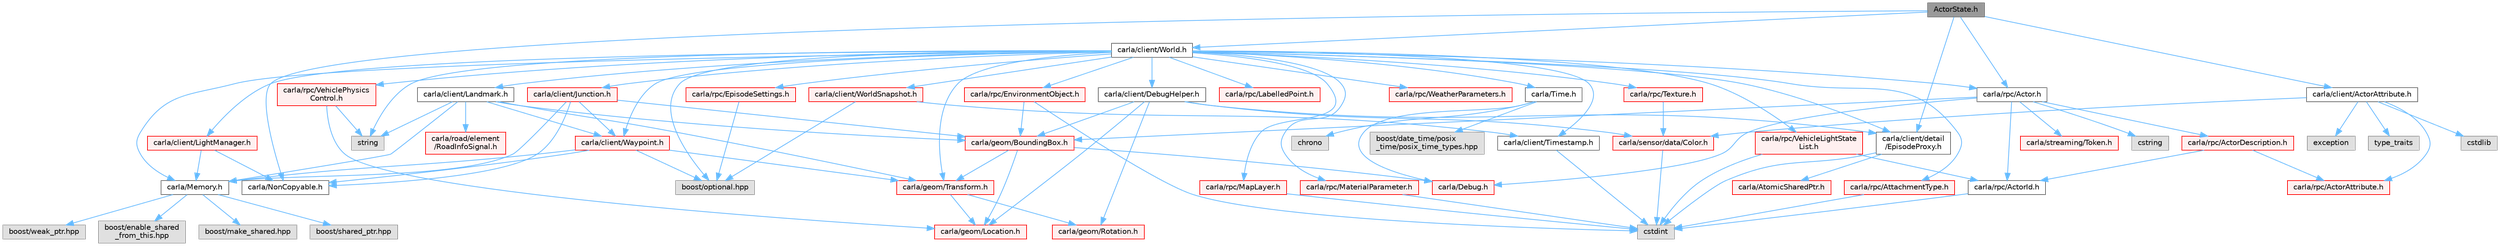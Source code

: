 digraph "ActorState.h"
{
 // INTERACTIVE_SVG=YES
 // LATEX_PDF_SIZE
  bgcolor="transparent";
  edge [fontname=Helvetica,fontsize=10,labelfontname=Helvetica,labelfontsize=10];
  node [fontname=Helvetica,fontsize=10,shape=box,height=0.2,width=0.4];
  Node1 [id="Node000001",label="ActorState.h",height=0.2,width=0.4,color="gray40", fillcolor="grey60", style="filled", fontcolor="black",tooltip=" "];
  Node1 -> Node2 [id="edge1_Node000001_Node000002",color="steelblue1",style="solid",tooltip=" "];
  Node2 [id="Node000002",label="carla/NonCopyable.h",height=0.2,width=0.4,color="grey40", fillcolor="white", style="filled",URL="$d4/dd8/LibCarla_2source_2carla_2NonCopyable_8h.html",tooltip=" "];
  Node1 -> Node3 [id="edge2_Node000001_Node000003",color="steelblue1",style="solid",tooltip=" "];
  Node3 [id="Node000003",label="carla/client/World.h",height=0.2,width=0.4,color="grey40", fillcolor="white", style="filled",URL="$dd/d5b/World_8h.html",tooltip=" "];
  Node3 -> Node4 [id="edge3_Node000003_Node000004",color="steelblue1",style="solid",tooltip=" "];
  Node4 [id="Node000004",label="carla/Memory.h",height=0.2,width=0.4,color="grey40", fillcolor="white", style="filled",URL="$de/d5c/Memory_8h.html",tooltip=" "];
  Node4 -> Node5 [id="edge4_Node000004_Node000005",color="steelblue1",style="solid",tooltip=" "];
  Node5 [id="Node000005",label="boost/enable_shared\l_from_this.hpp",height=0.2,width=0.4,color="grey60", fillcolor="#E0E0E0", style="filled",tooltip=" "];
  Node4 -> Node6 [id="edge5_Node000004_Node000006",color="steelblue1",style="solid",tooltip=" "];
  Node6 [id="Node000006",label="boost/make_shared.hpp",height=0.2,width=0.4,color="grey60", fillcolor="#E0E0E0", style="filled",tooltip=" "];
  Node4 -> Node7 [id="edge6_Node000004_Node000007",color="steelblue1",style="solid",tooltip=" "];
  Node7 [id="Node000007",label="boost/shared_ptr.hpp",height=0.2,width=0.4,color="grey60", fillcolor="#E0E0E0", style="filled",tooltip=" "];
  Node4 -> Node8 [id="edge7_Node000004_Node000008",color="steelblue1",style="solid",tooltip=" "];
  Node8 [id="Node000008",label="boost/weak_ptr.hpp",height=0.2,width=0.4,color="grey60", fillcolor="#E0E0E0", style="filled",tooltip=" "];
  Node3 -> Node9 [id="edge8_Node000003_Node000009",color="steelblue1",style="solid",tooltip=" "];
  Node9 [id="Node000009",label="carla/Time.h",height=0.2,width=0.4,color="grey40", fillcolor="white", style="filled",URL="$d2/d33/Time_8h.html",tooltip=" "];
  Node9 -> Node10 [id="edge9_Node000009_Node000010",color="steelblue1",style="solid",tooltip=" "];
  Node10 [id="Node000010",label="carla/Debug.h",height=0.2,width=0.4,color="red", fillcolor="#FFF0F0", style="filled",URL="$d4/deb/Debug_8h.html",tooltip=" "];
  Node9 -> Node14 [id="edge10_Node000009_Node000014",color="steelblue1",style="solid",tooltip=" "];
  Node14 [id="Node000014",label="boost/date_time/posix\l_time/posix_time_types.hpp",height=0.2,width=0.4,color="grey60", fillcolor="#E0E0E0", style="filled",tooltip=" "];
  Node9 -> Node15 [id="edge11_Node000009_Node000015",color="steelblue1",style="solid",tooltip=" "];
  Node15 [id="Node000015",label="chrono",height=0.2,width=0.4,color="grey60", fillcolor="#E0E0E0", style="filled",tooltip=" "];
  Node3 -> Node16 [id="edge12_Node000003_Node000016",color="steelblue1",style="solid",tooltip=" "];
  Node16 [id="Node000016",label="carla/client/DebugHelper.h",height=0.2,width=0.4,color="grey40", fillcolor="white", style="filled",URL="$d1/dbe/DebugHelper_8h.html",tooltip=" "];
  Node16 -> Node17 [id="edge13_Node000016_Node000017",color="steelblue1",style="solid",tooltip=" "];
  Node17 [id="Node000017",label="carla/client/detail\l/EpisodeProxy.h",height=0.2,width=0.4,color="grey40", fillcolor="white", style="filled",URL="$dc/dc2/EpisodeProxy_8h.html",tooltip=" "];
  Node17 -> Node18 [id="edge14_Node000017_Node000018",color="steelblue1",style="solid",tooltip=" "];
  Node18 [id="Node000018",label="carla/AtomicSharedPtr.h",height=0.2,width=0.4,color="red", fillcolor="#FFF0F0", style="filled",URL="$df/de2/AtomicSharedPtr_8h.html",tooltip=" "];
  Node17 -> Node20 [id="edge15_Node000017_Node000020",color="steelblue1",style="solid",tooltip=" "];
  Node20 [id="Node000020",label="cstdint",height=0.2,width=0.4,color="grey60", fillcolor="#E0E0E0", style="filled",tooltip=" "];
  Node16 -> Node21 [id="edge16_Node000016_Node000021",color="steelblue1",style="solid",tooltip=" "];
  Node21 [id="Node000021",label="carla/geom/BoundingBox.h",height=0.2,width=0.4,color="red", fillcolor="#FFF0F0", style="filled",URL="$d2/dfe/LibCarla_2source_2carla_2geom_2BoundingBox_8h.html",tooltip=" "];
  Node21 -> Node10 [id="edge17_Node000021_Node000010",color="steelblue1",style="solid",tooltip=" "];
  Node21 -> Node31 [id="edge18_Node000021_Node000031",color="steelblue1",style="solid",tooltip=" "];
  Node31 [id="Node000031",label="carla/geom/Transform.h",height=0.2,width=0.4,color="red", fillcolor="#FFF0F0", style="filled",URL="$de/d17/geom_2Transform_8h.html",tooltip=" "];
  Node31 -> Node32 [id="edge19_Node000031_Node000032",color="steelblue1",style="solid",tooltip=" "];
  Node32 [id="Node000032",label="carla/geom/Location.h",height=0.2,width=0.4,color="red", fillcolor="#FFF0F0", style="filled",URL="$d9/d8b/geom_2Location_8h.html",tooltip=" "];
  Node31 -> Node45 [id="edge20_Node000031_Node000045",color="steelblue1",style="solid",tooltip=" "];
  Node45 [id="Node000045",label="carla/geom/Rotation.h",height=0.2,width=0.4,color="red", fillcolor="#FFF0F0", style="filled",URL="$d0/d8f/Rotation_8h.html",tooltip=" "];
  Node21 -> Node32 [id="edge21_Node000021_Node000032",color="steelblue1",style="solid",tooltip=" "];
  Node16 -> Node32 [id="edge22_Node000016_Node000032",color="steelblue1",style="solid",tooltip=" "];
  Node16 -> Node45 [id="edge23_Node000016_Node000045",color="steelblue1",style="solid",tooltip=" "];
  Node16 -> Node51 [id="edge24_Node000016_Node000051",color="steelblue1",style="solid",tooltip=" "];
  Node51 [id="Node000051",label="carla/sensor/data/Color.h",height=0.2,width=0.4,color="red", fillcolor="#FFF0F0", style="filled",URL="$db/d51/sensor_2data_2Color_8h.html",tooltip=" "];
  Node51 -> Node20 [id="edge25_Node000051_Node000020",color="steelblue1",style="solid",tooltip=" "];
  Node3 -> Node55 [id="edge26_Node000003_Node000055",color="steelblue1",style="solid",tooltip=" "];
  Node55 [id="Node000055",label="carla/client/Landmark.h",height=0.2,width=0.4,color="grey40", fillcolor="white", style="filled",URL="$db/d18/Landmark_8h.html",tooltip=" "];
  Node55 -> Node4 [id="edge27_Node000055_Node000004",color="steelblue1",style="solid",tooltip=" "];
  Node55 -> Node56 [id="edge28_Node000055_Node000056",color="steelblue1",style="solid",tooltip=" "];
  Node56 [id="Node000056",label="carla/client/Waypoint.h",height=0.2,width=0.4,color="red", fillcolor="#FFF0F0", style="filled",URL="$d0/d47/client_2Waypoint_8h.html",tooltip=" "];
  Node56 -> Node4 [id="edge29_Node000056_Node000004",color="steelblue1",style="solid",tooltip=" "];
  Node56 -> Node2 [id="edge30_Node000056_Node000002",color="steelblue1",style="solid",tooltip=" "];
  Node56 -> Node31 [id="edge31_Node000056_Node000031",color="steelblue1",style="solid",tooltip=" "];
  Node56 -> Node79 [id="edge32_Node000056_Node000079",color="steelblue1",style="solid",tooltip=" "];
  Node79 [id="Node000079",label="boost/optional.hpp",height=0.2,width=0.4,color="grey60", fillcolor="#E0E0E0", style="filled",tooltip=" "];
  Node55 -> Node31 [id="edge33_Node000055_Node000031",color="steelblue1",style="solid",tooltip=" "];
  Node55 -> Node21 [id="edge34_Node000055_Node000021",color="steelblue1",style="solid",tooltip=" "];
  Node55 -> Node80 [id="edge35_Node000055_Node000080",color="steelblue1",style="solid",tooltip=" "];
  Node80 [id="Node000080",label="carla/road/element\l/RoadInfoSignal.h",height=0.2,width=0.4,color="red", fillcolor="#FFF0F0", style="filled",URL="$d1/d1d/RoadInfoSignal_8h.html",tooltip=" "];
  Node55 -> Node58 [id="edge36_Node000055_Node000058",color="steelblue1",style="solid",tooltip=" "];
  Node58 [id="Node000058",label="string",height=0.2,width=0.4,color="grey60", fillcolor="#E0E0E0", style="filled",tooltip=" "];
  Node3 -> Node56 [id="edge37_Node000003_Node000056",color="steelblue1",style="solid",tooltip=" "];
  Node3 -> Node83 [id="edge38_Node000003_Node000083",color="steelblue1",style="solid",tooltip=" "];
  Node83 [id="Node000083",label="carla/client/Junction.h",height=0.2,width=0.4,color="red", fillcolor="#FFF0F0", style="filled",URL="$dd/d55/client_2Junction_8h.html",tooltip=" "];
  Node83 -> Node4 [id="edge39_Node000083_Node000004",color="steelblue1",style="solid",tooltip=" "];
  Node83 -> Node2 [id="edge40_Node000083_Node000002",color="steelblue1",style="solid",tooltip=" "];
  Node83 -> Node21 [id="edge41_Node000083_Node000021",color="steelblue1",style="solid",tooltip=" "];
  Node83 -> Node56 [id="edge42_Node000083_Node000056",color="steelblue1",style="solid",tooltip=" "];
  Node3 -> Node87 [id="edge43_Node000003_Node000087",color="steelblue1",style="solid",tooltip=" "];
  Node87 [id="Node000087",label="carla/client/LightManager.h",height=0.2,width=0.4,color="red", fillcolor="#FFF0F0", style="filled",URL="$dd/d9a/LightManager_8h.html",tooltip=" "];
  Node87 -> Node4 [id="edge44_Node000087_Node000004",color="steelblue1",style="solid",tooltip=" "];
  Node87 -> Node2 [id="edge45_Node000087_Node000002",color="steelblue1",style="solid",tooltip=" "];
  Node3 -> Node94 [id="edge46_Node000003_Node000094",color="steelblue1",style="solid",tooltip=" "];
  Node94 [id="Node000094",label="carla/client/Timestamp.h",height=0.2,width=0.4,color="grey40", fillcolor="white", style="filled",URL="$d7/d66/Timestamp_8h.html",tooltip=" "];
  Node94 -> Node20 [id="edge47_Node000094_Node000020",color="steelblue1",style="solid",tooltip=" "];
  Node3 -> Node95 [id="edge48_Node000003_Node000095",color="steelblue1",style="solid",tooltip=" "];
  Node95 [id="Node000095",label="carla/client/WorldSnapshot.h",height=0.2,width=0.4,color="red", fillcolor="#FFF0F0", style="filled",URL="$df/d11/WorldSnapshot_8h.html",tooltip=" "];
  Node95 -> Node94 [id="edge49_Node000095_Node000094",color="steelblue1",style="solid",tooltip=" "];
  Node95 -> Node79 [id="edge50_Node000095_Node000079",color="steelblue1",style="solid",tooltip=" "];
  Node3 -> Node17 [id="edge51_Node000003_Node000017",color="steelblue1",style="solid",tooltip=" "];
  Node3 -> Node31 [id="edge52_Node000003_Node000031",color="steelblue1",style="solid",tooltip=" "];
  Node3 -> Node124 [id="edge53_Node000003_Node000124",color="steelblue1",style="solid",tooltip=" "];
  Node124 [id="Node000124",label="carla/rpc/Actor.h",height=0.2,width=0.4,color="grey40", fillcolor="white", style="filled",URL="$d8/d73/rpc_2Actor_8h.html",tooltip=" "];
  Node124 -> Node10 [id="edge54_Node000124_Node000010",color="steelblue1",style="solid",tooltip=" "];
  Node124 -> Node21 [id="edge55_Node000124_Node000021",color="steelblue1",style="solid",tooltip=" "];
  Node124 -> Node125 [id="edge56_Node000124_Node000125",color="steelblue1",style="solid",tooltip=" "];
  Node125 [id="Node000125",label="carla/rpc/ActorDescription.h",height=0.2,width=0.4,color="red", fillcolor="#FFF0F0", style="filled",URL="$d9/db9/LibCarla_2source_2carla_2rpc_2ActorDescription_8h.html",tooltip=" "];
  Node125 -> Node126 [id="edge57_Node000125_Node000126",color="steelblue1",style="solid",tooltip=" "];
  Node126 [id="Node000126",label="carla/rpc/ActorAttribute.h",height=0.2,width=0.4,color="red", fillcolor="#FFF0F0", style="filled",URL="$d2/dc4/LibCarla_2source_2carla_2rpc_2ActorAttribute_8h.html",tooltip=" "];
  Node125 -> Node97 [id="edge58_Node000125_Node000097",color="steelblue1",style="solid",tooltip=" "];
  Node97 [id="Node000097",label="carla/rpc/ActorId.h",height=0.2,width=0.4,color="grey40", fillcolor="white", style="filled",URL="$d3/d89/ActorId_8h.html",tooltip=" "];
  Node97 -> Node20 [id="edge59_Node000097_Node000020",color="steelblue1",style="solid",tooltip=" "];
  Node124 -> Node97 [id="edge60_Node000124_Node000097",color="steelblue1",style="solid",tooltip=" "];
  Node124 -> Node133 [id="edge61_Node000124_Node000133",color="steelblue1",style="solid",tooltip=" "];
  Node133 [id="Node000133",label="carla/streaming/Token.h",height=0.2,width=0.4,color="red", fillcolor="#FFF0F0", style="filled",URL="$dc/d33/Token_8h.html",tooltip=" "];
  Node124 -> Node134 [id="edge62_Node000124_Node000134",color="steelblue1",style="solid",tooltip=" "];
  Node134 [id="Node000134",label="cstring",height=0.2,width=0.4,color="grey60", fillcolor="#E0E0E0", style="filled",tooltip=" "];
  Node3 -> Node142 [id="edge63_Node000003_Node000142",color="steelblue1",style="solid",tooltip=" "];
  Node142 [id="Node000142",label="carla/rpc/AttachmentType.h",height=0.2,width=0.4,color="red", fillcolor="#FFF0F0", style="filled",URL="$d9/df7/AttachmentType_8h.html",tooltip=" "];
  Node142 -> Node20 [id="edge64_Node000142_Node000020",color="steelblue1",style="solid",tooltip=" "];
  Node3 -> Node143 [id="edge65_Node000003_Node000143",color="steelblue1",style="solid",tooltip=" "];
  Node143 [id="Node000143",label="carla/rpc/EpisodeSettings.h",height=0.2,width=0.4,color="red", fillcolor="#FFF0F0", style="filled",URL="$db/df7/LibCarla_2source_2carla_2rpc_2EpisodeSettings_8h.html",tooltip=" "];
  Node143 -> Node79 [id="edge66_Node000143_Node000079",color="steelblue1",style="solid",tooltip=" "];
  Node3 -> Node148 [id="edge67_Node000003_Node000148",color="steelblue1",style="solid",tooltip=" "];
  Node148 [id="Node000148",label="carla/rpc/EnvironmentObject.h",height=0.2,width=0.4,color="red", fillcolor="#FFF0F0", style="filled",URL="$de/d10/LibCarla_2source_2carla_2rpc_2EnvironmentObject_8h.html",tooltip=" "];
  Node148 -> Node20 [id="edge68_Node000148_Node000020",color="steelblue1",style="solid",tooltip=" "];
  Node148 -> Node21 [id="edge69_Node000148_Node000021",color="steelblue1",style="solid",tooltip=" "];
  Node3 -> Node150 [id="edge70_Node000003_Node000150",color="steelblue1",style="solid",tooltip=" "];
  Node150 [id="Node000150",label="carla/rpc/LabelledPoint.h",height=0.2,width=0.4,color="red", fillcolor="#FFF0F0", style="filled",URL="$d2/dd4/LabelledPoint_8h.html",tooltip=" "];
  Node3 -> Node152 [id="edge71_Node000003_Node000152",color="steelblue1",style="solid",tooltip=" "];
  Node152 [id="Node000152",label="carla/rpc/MapLayer.h",height=0.2,width=0.4,color="red", fillcolor="#FFF0F0", style="filled",URL="$d0/dc2/MapLayer_8h.html",tooltip=" "];
  Node152 -> Node20 [id="edge72_Node000152_Node000020",color="steelblue1",style="solid",tooltip=" "];
  Node3 -> Node153 [id="edge73_Node000003_Node000153",color="steelblue1",style="solid",tooltip=" "];
  Node153 [id="Node000153",label="carla/rpc/VehiclePhysics\lControl.h",height=0.2,width=0.4,color="red", fillcolor="#FFF0F0", style="filled",URL="$d1/d8e/LibCarla_2source_2carla_2rpc_2VehiclePhysicsControl_8h.html",tooltip=" "];
  Node153 -> Node32 [id="edge74_Node000153_Node000032",color="steelblue1",style="solid",tooltip=" "];
  Node153 -> Node58 [id="edge75_Node000153_Node000058",color="steelblue1",style="solid",tooltip=" "];
  Node3 -> Node160 [id="edge76_Node000003_Node000160",color="steelblue1",style="solid",tooltip=" "];
  Node160 [id="Node000160",label="carla/rpc/WeatherParameters.h",height=0.2,width=0.4,color="red", fillcolor="#FFF0F0", style="filled",URL="$da/d0c/LibCarla_2source_2carla_2rpc_2WeatherParameters_8h.html",tooltip=" "];
  Node3 -> Node163 [id="edge77_Node000003_Node000163",color="steelblue1",style="solid",tooltip=" "];
  Node163 [id="Node000163",label="carla/rpc/VehicleLightState\lList.h",height=0.2,width=0.4,color="red", fillcolor="#FFF0F0", style="filled",URL="$d8/d09/VehicleLightStateList_8h.html",tooltip=" "];
  Node163 -> Node97 [id="edge78_Node000163_Node000097",color="steelblue1",style="solid",tooltip=" "];
  Node163 -> Node20 [id="edge79_Node000163_Node000020",color="steelblue1",style="solid",tooltip=" "];
  Node3 -> Node167 [id="edge80_Node000003_Node000167",color="steelblue1",style="solid",tooltip=" "];
  Node167 [id="Node000167",label="carla/rpc/Texture.h",height=0.2,width=0.4,color="red", fillcolor="#FFF0F0", style="filled",URL="$d9/dbf/Texture_8h.html",tooltip=" "];
  Node167 -> Node51 [id="edge81_Node000167_Node000051",color="steelblue1",style="solid",tooltip=" "];
  Node3 -> Node168 [id="edge82_Node000003_Node000168",color="steelblue1",style="solid",tooltip=" "];
  Node168 [id="Node000168",label="carla/rpc/MaterialParameter.h",height=0.2,width=0.4,color="red", fillcolor="#FFF0F0", style="filled",URL="$d7/d10/MaterialParameter_8h.html",tooltip=" "];
  Node168 -> Node20 [id="edge83_Node000168_Node000020",color="steelblue1",style="solid",tooltip=" "];
  Node3 -> Node58 [id="edge84_Node000003_Node000058",color="steelblue1",style="solid",tooltip=" "];
  Node3 -> Node79 [id="edge85_Node000003_Node000079",color="steelblue1",style="solid",tooltip=" "];
  Node1 -> Node169 [id="edge86_Node000001_Node000169",color="steelblue1",style="solid",tooltip=" "];
  Node169 [id="Node000169",label="carla/client/ActorAttribute.h",height=0.2,width=0.4,color="grey40", fillcolor="white", style="filled",URL="$d1/d5d/LibCarla_2source_2carla_2client_2ActorAttribute_8h.html",tooltip=" "];
  Node169 -> Node126 [id="edge87_Node000169_Node000126",color="steelblue1",style="solid",tooltip=" "];
  Node169 -> Node51 [id="edge88_Node000169_Node000051",color="steelblue1",style="solid",tooltip=" "];
  Node169 -> Node170 [id="edge89_Node000169_Node000170",color="steelblue1",style="solid",tooltip=" "];
  Node170 [id="Node000170",label="cstdlib",height=0.2,width=0.4,color="grey60", fillcolor="#E0E0E0", style="filled",tooltip=" "];
  Node169 -> Node93 [id="edge90_Node000169_Node000093",color="steelblue1",style="solid",tooltip=" "];
  Node93 [id="Node000093",label="exception",height=0.2,width=0.4,color="grey60", fillcolor="#E0E0E0", style="filled",tooltip=" "];
  Node169 -> Node29 [id="edge91_Node000169_Node000029",color="steelblue1",style="solid",tooltip=" "];
  Node29 [id="Node000029",label="type_traits",height=0.2,width=0.4,color="grey60", fillcolor="#E0E0E0", style="filled",tooltip=" "];
  Node1 -> Node17 [id="edge92_Node000001_Node000017",color="steelblue1",style="solid",tooltip=" "];
  Node1 -> Node124 [id="edge93_Node000001_Node000124",color="steelblue1",style="solid",tooltip=" "];
}
